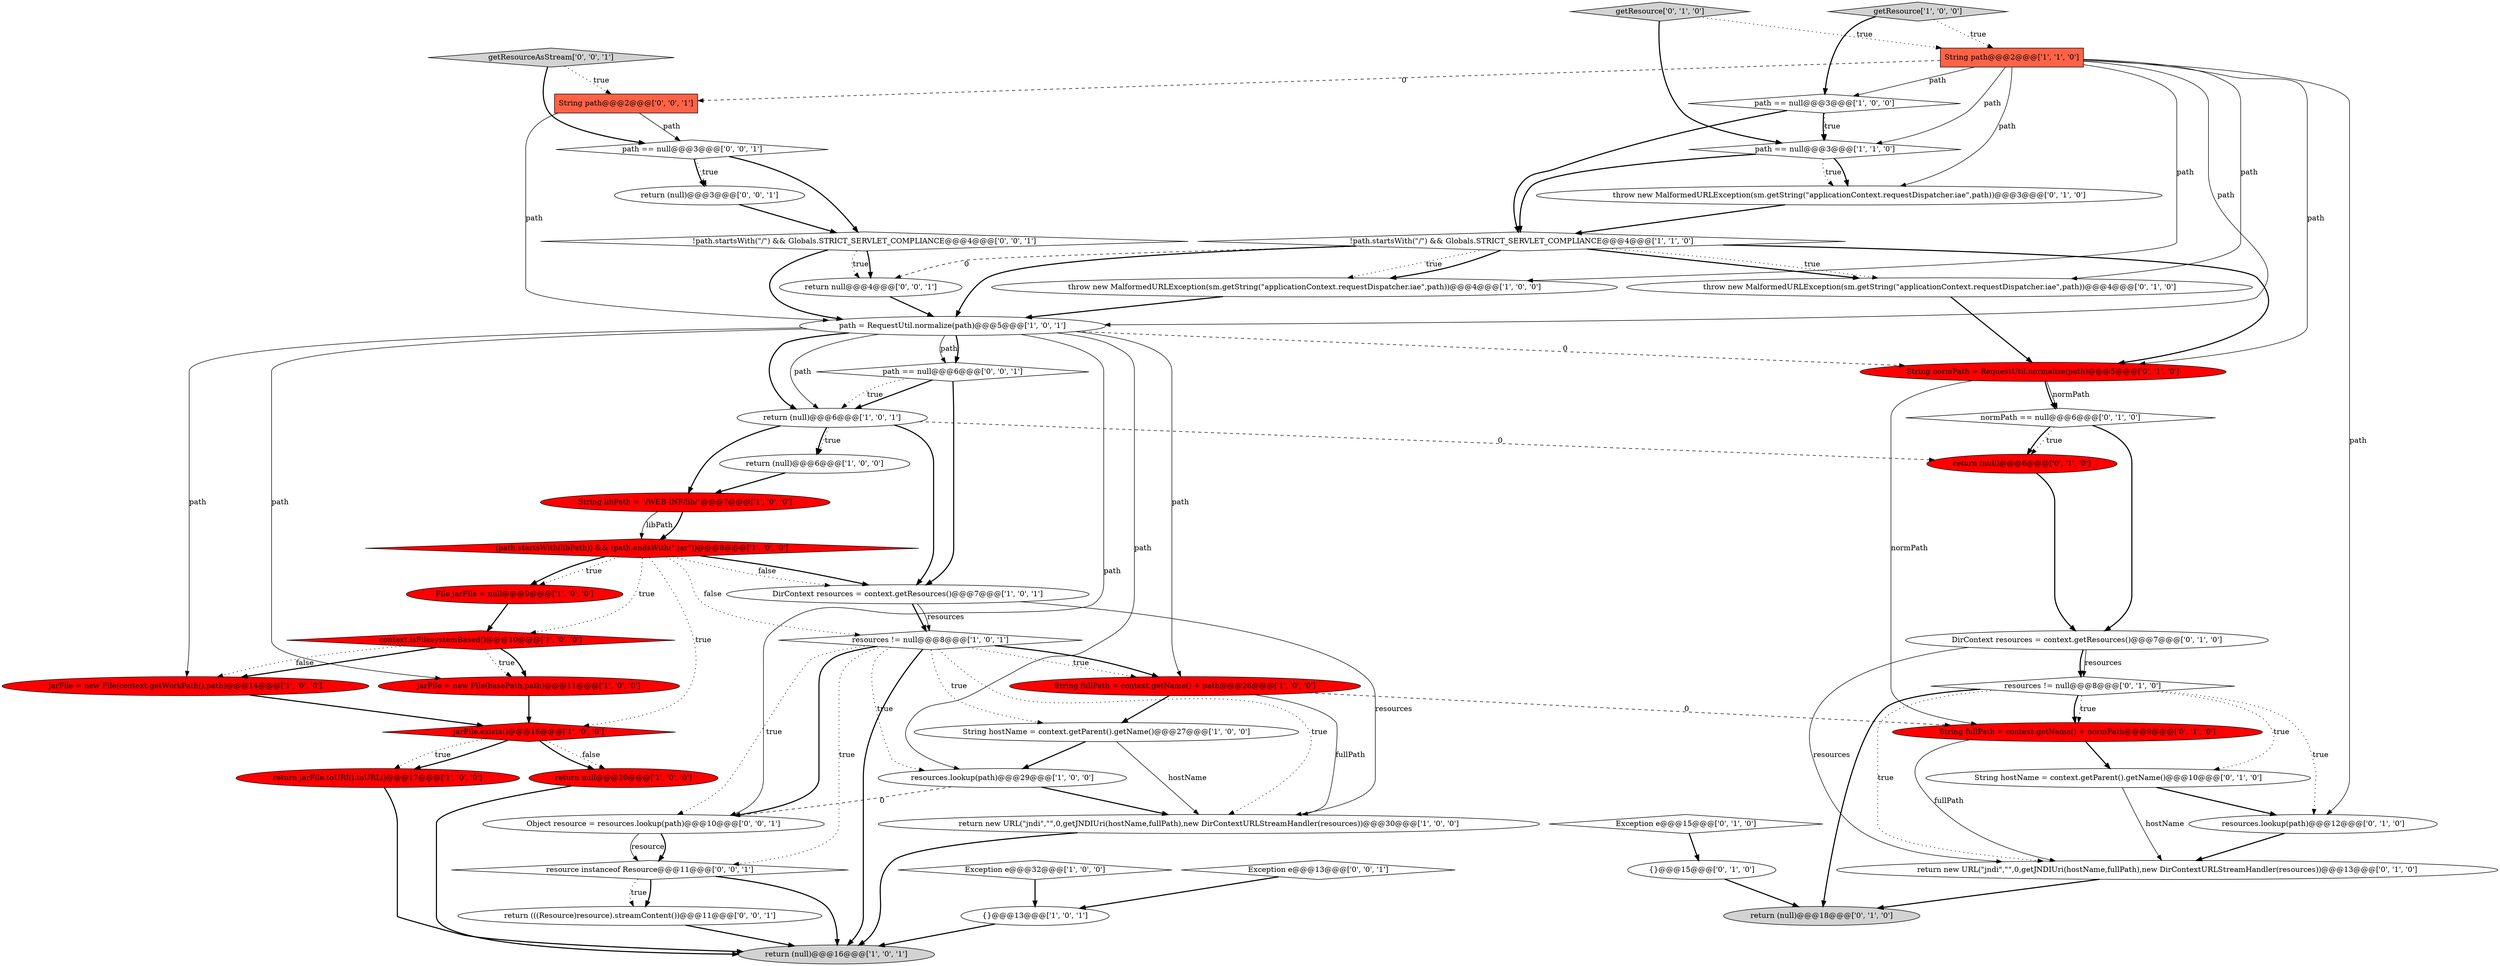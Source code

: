 digraph {
3 [style = filled, label = "throw new MalformedURLException(sm.getString(\"applicationContext.requestDispatcher.iae\",path))@@@4@@@['1', '0', '0']", fillcolor = white, shape = ellipse image = "AAA0AAABBB1BBB"];
16 [style = filled, label = "resources.lookup(path)@@@29@@@['1', '0', '0']", fillcolor = white, shape = ellipse image = "AAA0AAABBB1BBB"];
1 [style = filled, label = "jarFile = new File(basePath,path)@@@11@@@['1', '0', '0']", fillcolor = red, shape = ellipse image = "AAA1AAABBB1BBB"];
23 [style = filled, label = "getResource['1', '0', '0']", fillcolor = lightgray, shape = diamond image = "AAA0AAABBB1BBB"];
6 [style = filled, label = "String path@@@2@@@['1', '1', '0']", fillcolor = tomato, shape = box image = "AAA0AAABBB1BBB"];
15 [style = filled, label = "jarFile = new File(context.getWorkPath(),path)@@@14@@@['1', '0', '0']", fillcolor = red, shape = ellipse image = "AAA1AAABBB1BBB"];
27 [style = filled, label = "normPath == null@@@6@@@['0', '1', '0']", fillcolor = white, shape = diamond image = "AAA0AAABBB2BBB"];
30 [style = filled, label = "String normPath = RequestUtil.normalize(path)@@@5@@@['0', '1', '0']", fillcolor = red, shape = ellipse image = "AAA1AAABBB2BBB"];
35 [style = filled, label = "String fullPath = context.getName() + normPath@@@9@@@['0', '1', '0']", fillcolor = red, shape = ellipse image = "AAA1AAABBB2BBB"];
8 [style = filled, label = "return new URL(\"jndi\",\"\",0,getJNDIUri(hostName,fullPath),new DirContextURLStreamHandler(resources))@@@30@@@['1', '0', '0']", fillcolor = white, shape = ellipse image = "AAA0AAABBB1BBB"];
49 [style = filled, label = "getResourceAsStream['0', '0', '1']", fillcolor = lightgray, shape = diamond image = "AAA0AAABBB3BBB"];
4 [style = filled, label = "String fullPath = context.getName() + path@@@26@@@['1', '0', '0']", fillcolor = red, shape = ellipse image = "AAA1AAABBB1BBB"];
20 [style = filled, label = "String libPath = \"/WEB-INF/lib/\"@@@7@@@['1', '0', '0']", fillcolor = red, shape = ellipse image = "AAA1AAABBB1BBB"];
13 [style = filled, label = "Exception e@@@32@@@['1', '0', '0']", fillcolor = white, shape = diamond image = "AAA0AAABBB1BBB"];
24 [style = filled, label = "jarFile.exists()@@@16@@@['1', '0', '0']", fillcolor = red, shape = diamond image = "AAA1AAABBB1BBB"];
7 [style = filled, label = "String hostName = context.getParent().getName()@@@27@@@['1', '0', '0']", fillcolor = white, shape = ellipse image = "AAA0AAABBB1BBB"];
47 [style = filled, label = "return (null)@@@3@@@['0', '0', '1']", fillcolor = white, shape = ellipse image = "AAA0AAABBB3BBB"];
11 [style = filled, label = "return (null)@@@6@@@['1', '0', '1']", fillcolor = white, shape = ellipse image = "AAA0AAABBB1BBB"];
29 [style = filled, label = "Exception e@@@15@@@['0', '1', '0']", fillcolor = white, shape = diamond image = "AAA0AAABBB2BBB"];
31 [style = filled, label = "return (null)@@@18@@@['0', '1', '0']", fillcolor = lightgray, shape = ellipse image = "AAA0AAABBB2BBB"];
51 [style = filled, label = "return null@@@4@@@['0', '0', '1']", fillcolor = white, shape = ellipse image = "AAA0AAABBB3BBB"];
18 [style = filled, label = "path = RequestUtil.normalize(path)@@@5@@@['1', '0', '1']", fillcolor = white, shape = ellipse image = "AAA0AAABBB1BBB"];
38 [style = filled, label = "throw new MalformedURLException(sm.getString(\"applicationContext.requestDispatcher.iae\",path))@@@3@@@['0', '1', '0']", fillcolor = white, shape = ellipse image = "AAA0AAABBB2BBB"];
42 [style = filled, label = "String path@@@2@@@['0', '0', '1']", fillcolor = tomato, shape = box image = "AAA0AAABBB3BBB"];
28 [style = filled, label = "DirContext resources = context.getResources()@@@7@@@['0', '1', '0']", fillcolor = white, shape = ellipse image = "AAA0AAABBB2BBB"];
48 [style = filled, label = "path == null@@@6@@@['0', '0', '1']", fillcolor = white, shape = diamond image = "AAA0AAABBB3BBB"];
9 [style = filled, label = "return null@@@20@@@['1', '0', '0']", fillcolor = red, shape = ellipse image = "AAA1AAABBB1BBB"];
0 [style = filled, label = "resources != null@@@8@@@['1', '0', '1']", fillcolor = white, shape = diamond image = "AAA0AAABBB1BBB"];
22 [style = filled, label = "return (null)@@@16@@@['1', '0', '1']", fillcolor = lightgray, shape = ellipse image = "AAA0AAABBB1BBB"];
39 [style = filled, label = "getResource['0', '1', '0']", fillcolor = lightgray, shape = diamond image = "AAA0AAABBB2BBB"];
41 [style = filled, label = "{}@@@15@@@['0', '1', '0']", fillcolor = white, shape = ellipse image = "AAA0AAABBB2BBB"];
34 [style = filled, label = "resources != null@@@8@@@['0', '1', '0']", fillcolor = white, shape = diamond image = "AAA0AAABBB2BBB"];
43 [style = filled, label = "!path.startsWith(\"/\") && Globals.STRICT_SERVLET_COMPLIANCE@@@4@@@['0', '0', '1']", fillcolor = white, shape = diamond image = "AAA0AAABBB3BBB"];
45 [style = filled, label = "Exception e@@@13@@@['0', '0', '1']", fillcolor = white, shape = diamond image = "AAA0AAABBB3BBB"];
33 [style = filled, label = "return new URL(\"jndi\",\"\",0,getJNDIUri(hostName,fullPath),new DirContextURLStreamHandler(resources))@@@13@@@['0', '1', '0']", fillcolor = white, shape = ellipse image = "AAA0AAABBB2BBB"];
5 [style = filled, label = "(path.startsWith(libPath)) && (path.endsWith(\".jar\"))@@@8@@@['1', '0', '0']", fillcolor = red, shape = diamond image = "AAA1AAABBB1BBB"];
10 [style = filled, label = "return (null)@@@6@@@['1', '0', '0']", fillcolor = white, shape = ellipse image = "AAA0AAABBB1BBB"];
37 [style = filled, label = "String hostName = context.getParent().getName()@@@10@@@['0', '1', '0']", fillcolor = white, shape = ellipse image = "AAA0AAABBB2BBB"];
46 [style = filled, label = "path == null@@@3@@@['0', '0', '1']", fillcolor = white, shape = diamond image = "AAA0AAABBB3BBB"];
14 [style = filled, label = "context.isFilesystemBased()@@@10@@@['1', '0', '0']", fillcolor = red, shape = diamond image = "AAA1AAABBB1BBB"];
26 [style = filled, label = "!path.startsWith(\"/\") && Globals.STRICT_SERVLET_COMPLIANCE@@@4@@@['1', '1', '0']", fillcolor = white, shape = diamond image = "AAA0AAABBB1BBB"];
44 [style = filled, label = "return (((Resource)resource).streamContent())@@@11@@@['0', '0', '1']", fillcolor = white, shape = ellipse image = "AAA0AAABBB3BBB"];
2 [style = filled, label = "path == null@@@3@@@['1', '0', '0']", fillcolor = white, shape = diamond image = "AAA0AAABBB1BBB"];
52 [style = filled, label = "resource instanceof Resource@@@11@@@['0', '0', '1']", fillcolor = white, shape = diamond image = "AAA0AAABBB3BBB"];
19 [style = filled, label = "path == null@@@3@@@['1', '1', '0']", fillcolor = white, shape = diamond image = "AAA0AAABBB1BBB"];
12 [style = filled, label = "File jarFile = null@@@9@@@['1', '0', '0']", fillcolor = red, shape = ellipse image = "AAA1AAABBB1BBB"];
40 [style = filled, label = "return (null)@@@6@@@['0', '1', '0']", fillcolor = red, shape = ellipse image = "AAA1AAABBB2BBB"];
50 [style = filled, label = "Object resource = resources.lookup(path)@@@10@@@['0', '0', '1']", fillcolor = white, shape = ellipse image = "AAA0AAABBB3BBB"];
32 [style = filled, label = "throw new MalformedURLException(sm.getString(\"applicationContext.requestDispatcher.iae\",path))@@@4@@@['0', '1', '0']", fillcolor = white, shape = ellipse image = "AAA0AAABBB2BBB"];
21 [style = filled, label = "DirContext resources = context.getResources()@@@7@@@['1', '0', '1']", fillcolor = white, shape = ellipse image = "AAA0AAABBB1BBB"];
36 [style = filled, label = "resources.lookup(path)@@@12@@@['0', '1', '0']", fillcolor = white, shape = ellipse image = "AAA0AAABBB2BBB"];
25 [style = filled, label = "return jarFile.toURI().toURL()@@@17@@@['1', '0', '0']", fillcolor = red, shape = ellipse image = "AAA1AAABBB1BBB"];
17 [style = filled, label = "{}@@@13@@@['1', '0', '1']", fillcolor = white, shape = ellipse image = "AAA0AAABBB1BBB"];
6->19 [style = solid, label="path"];
39->19 [style = bold, label=""];
52->44 [style = bold, label=""];
2->26 [style = bold, label=""];
30->35 [style = solid, label="normPath"];
18->50 [style = solid, label="path"];
25->22 [style = bold, label=""];
24->25 [style = dotted, label="true"];
11->40 [style = dashed, label="0"];
18->30 [style = dashed, label="0"];
18->16 [style = solid, label="path"];
27->28 [style = bold, label=""];
6->36 [style = solid, label="path"];
43->51 [style = dotted, label="true"];
6->32 [style = solid, label="path"];
5->12 [style = dotted, label="true"];
43->18 [style = bold, label=""];
52->44 [style = dotted, label="true"];
36->33 [style = bold, label=""];
3->18 [style = bold, label=""];
5->24 [style = dotted, label="true"];
13->17 [style = bold, label=""];
21->8 [style = solid, label="resources"];
35->37 [style = bold, label=""];
28->33 [style = solid, label="resources"];
0->52 [style = dotted, label="true"];
7->16 [style = bold, label=""];
48->21 [style = bold, label=""];
38->26 [style = bold, label=""];
42->18 [style = solid, label="path"];
45->17 [style = bold, label=""];
34->37 [style = dotted, label="true"];
0->7 [style = dotted, label="true"];
26->32 [style = bold, label=""];
37->36 [style = bold, label=""];
21->0 [style = bold, label=""];
11->10 [style = dotted, label="true"];
19->38 [style = dotted, label="true"];
18->11 [style = bold, label=""];
30->27 [style = bold, label=""];
43->51 [style = bold, label=""];
34->31 [style = bold, label=""];
6->42 [style = dashed, label="0"];
47->43 [style = bold, label=""];
26->3 [style = dotted, label="true"];
8->22 [style = bold, label=""];
0->8 [style = dotted, label="true"];
5->21 [style = bold, label=""];
18->15 [style = solid, label="path"];
7->8 [style = solid, label="hostName"];
26->32 [style = dotted, label="true"];
49->46 [style = bold, label=""];
19->26 [style = bold, label=""];
0->50 [style = dotted, label="true"];
12->14 [style = bold, label=""];
51->18 [style = bold, label=""];
14->15 [style = bold, label=""];
44->22 [style = bold, label=""];
14->1 [style = dotted, label="true"];
34->35 [style = bold, label=""];
6->18 [style = solid, label="path"];
18->11 [style = solid, label="path"];
19->38 [style = bold, label=""];
4->35 [style = dashed, label="0"];
14->15 [style = dotted, label="false"];
2->19 [style = dotted, label="true"];
46->43 [style = bold, label=""];
9->22 [style = bold, label=""];
27->40 [style = dotted, label="true"];
18->48 [style = solid, label="path"];
16->8 [style = bold, label=""];
30->27 [style = solid, label="normPath"];
26->3 [style = bold, label=""];
34->36 [style = dotted, label="true"];
0->4 [style = dotted, label="true"];
46->47 [style = dotted, label="true"];
24->9 [style = dotted, label="false"];
11->21 [style = bold, label=""];
20->5 [style = solid, label="libPath"];
32->30 [style = bold, label=""];
52->22 [style = bold, label=""];
4->7 [style = bold, label=""];
49->42 [style = dotted, label="true"];
37->33 [style = solid, label="hostName"];
6->30 [style = solid, label="path"];
18->48 [style = bold, label=""];
34->35 [style = dotted, label="true"];
11->10 [style = bold, label=""];
48->11 [style = bold, label=""];
24->25 [style = bold, label=""];
18->4 [style = solid, label="path"];
4->8 [style = solid, label="fullPath"];
34->33 [style = dotted, label="true"];
41->31 [style = bold, label=""];
6->2 [style = solid, label="path"];
0->16 [style = dotted, label="true"];
23->2 [style = bold, label=""];
50->52 [style = solid, label="resource"];
42->46 [style = solid, label="path"];
24->9 [style = bold, label=""];
11->20 [style = bold, label=""];
5->14 [style = dotted, label="true"];
10->20 [style = bold, label=""];
35->33 [style = solid, label="fullPath"];
39->6 [style = dotted, label="true"];
2->19 [style = bold, label=""];
26->51 [style = dashed, label="0"];
28->34 [style = bold, label=""];
23->6 [style = dotted, label="true"];
21->0 [style = solid, label="resources"];
29->41 [style = bold, label=""];
5->21 [style = dotted, label="false"];
40->28 [style = bold, label=""];
17->22 [style = bold, label=""];
46->47 [style = bold, label=""];
50->52 [style = bold, label=""];
0->50 [style = bold, label=""];
14->1 [style = bold, label=""];
20->5 [style = bold, label=""];
28->34 [style = solid, label="resources"];
48->11 [style = dotted, label="true"];
26->30 [style = bold, label=""];
5->0 [style = dotted, label="false"];
6->38 [style = solid, label="path"];
6->3 [style = solid, label="path"];
18->1 [style = solid, label="path"];
5->12 [style = bold, label=""];
0->4 [style = bold, label=""];
1->24 [style = bold, label=""];
15->24 [style = bold, label=""];
0->22 [style = bold, label=""];
16->50 [style = dashed, label="0"];
33->31 [style = bold, label=""];
27->40 [style = bold, label=""];
26->18 [style = bold, label=""];
}
